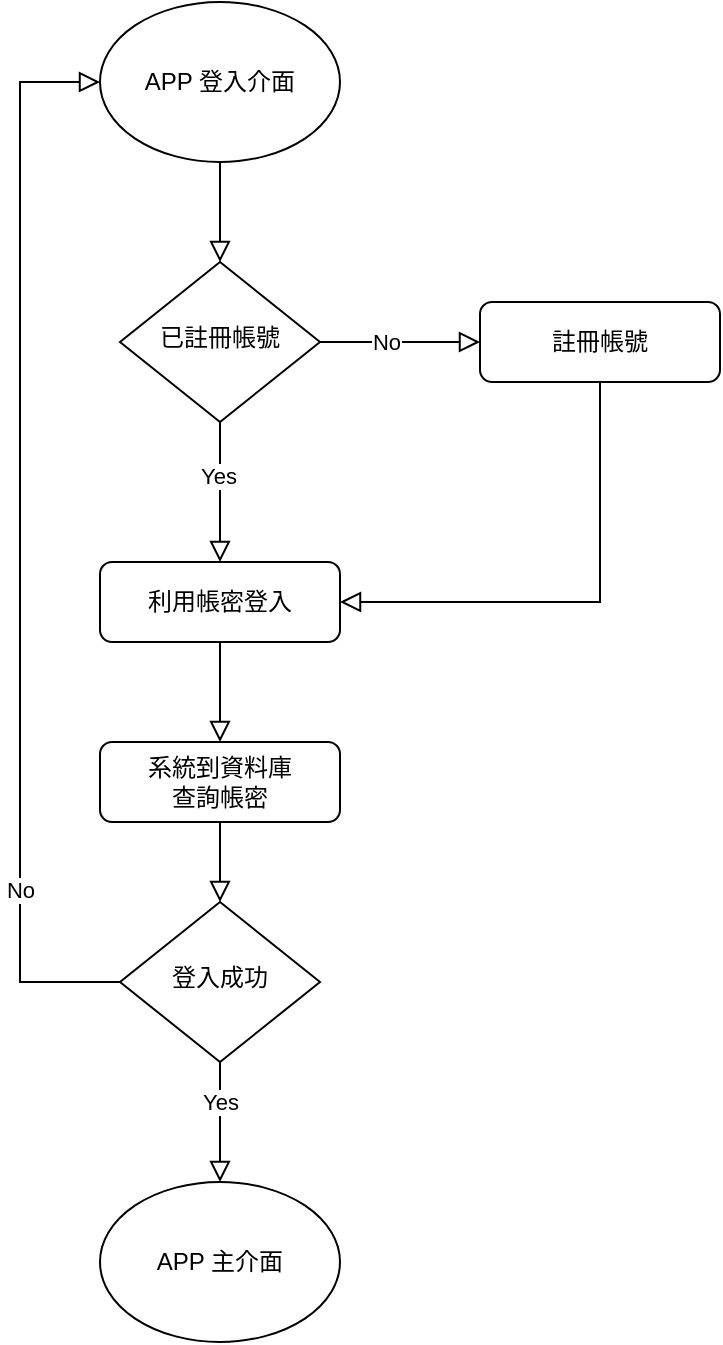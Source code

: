 <mxfile version="24.8.9" pages="3">
  <diagram id="XPpIlw8lg5JHOi58WFMB" name="login">
    <mxGraphModel dx="1216" dy="1694" grid="1" gridSize="10" guides="1" tooltips="1" connect="1" arrows="1" fold="1" page="1" pageScale="1" pageWidth="827" pageHeight="1169" math="0" shadow="0">
      <root>
        <mxCell id="0" />
        <mxCell id="1" parent="0" />
        <mxCell id="LYQqPLtFtZXkC9xDPgXk-2" value="APP 登入介面" style="ellipse;whiteSpace=wrap;html=1;" vertex="1" parent="1">
          <mxGeometry x="160" y="-150" width="120" height="80" as="geometry" />
        </mxCell>
        <mxCell id="LYQqPLtFtZXkC9xDPgXk-3" value="" style="rounded=0;html=1;jettySize=auto;orthogonalLoop=1;fontSize=11;endArrow=block;endFill=0;endSize=8;strokeWidth=1;shadow=0;labelBackgroundColor=none;edgeStyle=orthogonalEdgeStyle;exitX=0.5;exitY=1;exitDx=0;exitDy=0;" edge="1" parent="1" source="LYQqPLtFtZXkC9xDPgXk-2">
          <mxGeometry relative="1" as="geometry">
            <mxPoint x="230" y="30" as="sourcePoint" />
            <mxPoint x="220" y="-20" as="targetPoint" />
          </mxGeometry>
        </mxCell>
        <mxCell id="LYQqPLtFtZXkC9xDPgXk-4" value="註冊&lt;span style=&quot;background-color: initial;&quot;&gt;帳號&lt;/span&gt;" style="rounded=1;whiteSpace=wrap;html=1;fontSize=12;glass=0;strokeWidth=1;shadow=0;" vertex="1" parent="1">
          <mxGeometry x="350" width="120" height="40" as="geometry" />
        </mxCell>
        <mxCell id="pdrR0HUhg7y7RkhaJx-0-1" value="已註冊帳號" style="rhombus;whiteSpace=wrap;html=1;shadow=0;fontFamily=Helvetica;fontSize=12;align=center;strokeWidth=1;spacing=6;spacingTop=-4;" vertex="1" parent="1">
          <mxGeometry x="170" y="-20" width="100" height="80" as="geometry" />
        </mxCell>
        <mxCell id="pdrR0HUhg7y7RkhaJx-0-2" value="利用帳密登入" style="rounded=1;whiteSpace=wrap;html=1;fontSize=12;glass=0;strokeWidth=1;shadow=0;" vertex="1" parent="1">
          <mxGeometry x="160" y="130" width="120" height="40" as="geometry" />
        </mxCell>
        <mxCell id="pdrR0HUhg7y7RkhaJx-0-3" value="登入成功" style="rhombus;whiteSpace=wrap;html=1;shadow=0;fontFamily=Helvetica;fontSize=12;align=center;strokeWidth=1;spacing=6;spacingTop=-4;" vertex="1" parent="1">
          <mxGeometry x="170" y="300" width="100" height="80" as="geometry" />
        </mxCell>
        <mxCell id="pdrR0HUhg7y7RkhaJx-0-4" value="APP 主介面" style="ellipse;whiteSpace=wrap;html=1;" vertex="1" parent="1">
          <mxGeometry x="160" y="440" width="120" height="80" as="geometry" />
        </mxCell>
        <mxCell id="pdrR0HUhg7y7RkhaJx-0-5" value="系統到資料庫&lt;div&gt;查詢帳密&lt;/div&gt;" style="rounded=1;whiteSpace=wrap;html=1;fontSize=12;glass=0;strokeWidth=1;shadow=0;" vertex="1" parent="1">
          <mxGeometry x="160" y="220" width="120" height="40" as="geometry" />
        </mxCell>
        <mxCell id="pdrR0HUhg7y7RkhaJx-0-7" value="" style="rounded=0;html=1;jettySize=auto;orthogonalLoop=1;fontSize=11;endArrow=block;endFill=0;endSize=8;strokeWidth=1;shadow=0;labelBackgroundColor=none;edgeStyle=orthogonalEdgeStyle;exitX=1;exitY=0.5;exitDx=0;exitDy=0;entryX=0;entryY=0.5;entryDx=0;entryDy=0;" edge="1" parent="1" source="pdrR0HUhg7y7RkhaJx-0-1" target="LYQqPLtFtZXkC9xDPgXk-4">
          <mxGeometry relative="1" as="geometry">
            <mxPoint x="240" y="-50" as="sourcePoint" />
            <mxPoint x="240" as="targetPoint" />
          </mxGeometry>
        </mxCell>
        <mxCell id="pdrR0HUhg7y7RkhaJx-0-11" value="No" style="edgeLabel;html=1;align=center;verticalAlign=middle;resizable=0;points=[];" vertex="1" connectable="0" parent="pdrR0HUhg7y7RkhaJx-0-7">
          <mxGeometry x="-0.175" relative="1" as="geometry">
            <mxPoint as="offset" />
          </mxGeometry>
        </mxCell>
        <mxCell id="pdrR0HUhg7y7RkhaJx-0-9" value="" style="rounded=0;html=1;jettySize=auto;orthogonalLoop=1;fontSize=11;endArrow=block;endFill=0;endSize=8;strokeWidth=1;shadow=0;labelBackgroundColor=none;edgeStyle=orthogonalEdgeStyle;exitX=0.5;exitY=1;exitDx=0;exitDy=0;entryX=1;entryY=0.5;entryDx=0;entryDy=0;" edge="1" parent="1" source="LYQqPLtFtZXkC9xDPgXk-4" target="pdrR0HUhg7y7RkhaJx-0-2">
          <mxGeometry relative="1" as="geometry">
            <mxPoint x="280" y="30" as="sourcePoint" />
            <mxPoint x="360" y="30" as="targetPoint" />
          </mxGeometry>
        </mxCell>
        <mxCell id="pdrR0HUhg7y7RkhaJx-0-10" value="" style="rounded=0;html=1;jettySize=auto;orthogonalLoop=1;fontSize=11;endArrow=block;endFill=0;endSize=8;strokeWidth=1;shadow=0;labelBackgroundColor=none;edgeStyle=orthogonalEdgeStyle;exitX=0.5;exitY=1;exitDx=0;exitDy=0;entryX=0.5;entryY=0;entryDx=0;entryDy=0;" edge="1" parent="1" source="pdrR0HUhg7y7RkhaJx-0-1" target="pdrR0HUhg7y7RkhaJx-0-2">
          <mxGeometry relative="1" as="geometry">
            <mxPoint x="290" y="40" as="sourcePoint" />
            <mxPoint x="370" y="40" as="targetPoint" />
          </mxGeometry>
        </mxCell>
        <mxCell id="pdrR0HUhg7y7RkhaJx-0-12" value="Yes" style="edgeLabel;html=1;align=center;verticalAlign=middle;resizable=0;points=[];" vertex="1" connectable="0" parent="pdrR0HUhg7y7RkhaJx-0-10">
          <mxGeometry x="-0.229" y="-1" relative="1" as="geometry">
            <mxPoint as="offset" />
          </mxGeometry>
        </mxCell>
        <mxCell id="pdrR0HUhg7y7RkhaJx-0-13" value="" style="rounded=0;html=1;jettySize=auto;orthogonalLoop=1;fontSize=11;endArrow=block;endFill=0;endSize=8;strokeWidth=1;shadow=0;labelBackgroundColor=none;edgeStyle=orthogonalEdgeStyle;exitX=0.5;exitY=1;exitDx=0;exitDy=0;entryX=0.5;entryY=0;entryDx=0;entryDy=0;" edge="1" parent="1" source="pdrR0HUhg7y7RkhaJx-0-2" target="pdrR0HUhg7y7RkhaJx-0-5">
          <mxGeometry relative="1" as="geometry">
            <mxPoint x="300" y="50" as="sourcePoint" />
            <mxPoint x="380" y="50" as="targetPoint" />
          </mxGeometry>
        </mxCell>
        <mxCell id="pdrR0HUhg7y7RkhaJx-0-14" value="" style="rounded=0;html=1;jettySize=auto;orthogonalLoop=1;fontSize=11;endArrow=block;endFill=0;endSize=8;strokeWidth=1;shadow=0;labelBackgroundColor=none;edgeStyle=orthogonalEdgeStyle;exitX=0.5;exitY=1;exitDx=0;exitDy=0;" edge="1" parent="1" source="pdrR0HUhg7y7RkhaJx-0-5" target="pdrR0HUhg7y7RkhaJx-0-3">
          <mxGeometry relative="1" as="geometry">
            <mxPoint x="310" y="60" as="sourcePoint" />
            <mxPoint x="390" y="60" as="targetPoint" />
          </mxGeometry>
        </mxCell>
        <mxCell id="pdrR0HUhg7y7RkhaJx-0-15" value="" style="rounded=0;html=1;jettySize=auto;orthogonalLoop=1;fontSize=11;endArrow=block;endFill=0;endSize=8;strokeWidth=1;shadow=0;labelBackgroundColor=none;edgeStyle=orthogonalEdgeStyle;exitX=0.5;exitY=1;exitDx=0;exitDy=0;entryX=0.5;entryY=0;entryDx=0;entryDy=0;" edge="1" parent="1" source="pdrR0HUhg7y7RkhaJx-0-3" target="pdrR0HUhg7y7RkhaJx-0-4">
          <mxGeometry relative="1" as="geometry">
            <mxPoint x="320" y="70" as="sourcePoint" />
            <mxPoint x="400" y="70" as="targetPoint" />
          </mxGeometry>
        </mxCell>
        <mxCell id="pdrR0HUhg7y7RkhaJx-0-18" value="Yes" style="edgeLabel;html=1;align=center;verticalAlign=middle;resizable=0;points=[];" vertex="1" connectable="0" parent="pdrR0HUhg7y7RkhaJx-0-15">
          <mxGeometry x="-0.349" y="4" relative="1" as="geometry">
            <mxPoint x="-4" as="offset" />
          </mxGeometry>
        </mxCell>
        <mxCell id="pdrR0HUhg7y7RkhaJx-0-16" value="" style="rounded=0;html=1;jettySize=auto;orthogonalLoop=1;fontSize=11;endArrow=block;endFill=0;endSize=8;strokeWidth=1;shadow=0;labelBackgroundColor=none;edgeStyle=orthogonalEdgeStyle;exitX=0;exitY=0.5;exitDx=0;exitDy=0;entryX=0;entryY=0.5;entryDx=0;entryDy=0;" edge="1" parent="1" source="pdrR0HUhg7y7RkhaJx-0-3" target="LYQqPLtFtZXkC9xDPgXk-2">
          <mxGeometry relative="1" as="geometry">
            <mxPoint x="330" y="80" as="sourcePoint" />
            <mxPoint x="410" y="80" as="targetPoint" />
            <Array as="points">
              <mxPoint x="120" y="340" />
              <mxPoint x="120" y="-110" />
            </Array>
          </mxGeometry>
        </mxCell>
        <mxCell id="pdrR0HUhg7y7RkhaJx-0-17" value="No" style="edgeLabel;html=1;align=center;verticalAlign=middle;resizable=0;points=[];" vertex="1" connectable="0" parent="pdrR0HUhg7y7RkhaJx-0-16">
          <mxGeometry x="-0.643" y="4" relative="1" as="geometry">
            <mxPoint x="4" as="offset" />
          </mxGeometry>
        </mxCell>
      </root>
    </mxGraphModel>
  </diagram>
  <diagram id="C5RBs43oDa-KdzZeNtuy" name="add_device">
    <mxGraphModel dx="1088" dy="1638" grid="1" gridSize="10" guides="1" tooltips="1" connect="1" arrows="1" fold="1" page="1" pageScale="1" pageWidth="827" pageHeight="1169" math="0" shadow="0">
      <root>
        <mxCell id="WIyWlLk6GJQsqaUBKTNV-0" />
        <mxCell id="WIyWlLk6GJQsqaUBKTNV-1" parent="WIyWlLk6GJQsqaUBKTNV-0" />
        <mxCell id="WIyWlLk6GJQsqaUBKTNV-2" value="" style="rounded=0;html=1;jettySize=auto;orthogonalLoop=1;fontSize=11;endArrow=block;endFill=0;endSize=8;strokeWidth=1;shadow=0;labelBackgroundColor=none;edgeStyle=orthogonalEdgeStyle;" parent="WIyWlLk6GJQsqaUBKTNV-1" source="WIyWlLk6GJQsqaUBKTNV-3" target="WIyWlLk6GJQsqaUBKTNV-6" edge="1">
          <mxGeometry relative="1" as="geometry" />
        </mxCell>
        <mxCell id="WIyWlLk6GJQsqaUBKTNV-3" value="系統基於 ping, http&lt;div&gt;掃描裝置&amp;nbsp;&lt;/div&gt;" style="rounded=1;whiteSpace=wrap;html=1;fontSize=12;glass=0;strokeWidth=1;shadow=0;" parent="WIyWlLk6GJQsqaUBKTNV-1" vertex="1">
          <mxGeometry x="160" y="80" width="120" height="40" as="geometry" />
        </mxCell>
        <mxCell id="WIyWlLk6GJQsqaUBKTNV-6" value="掃描到裝置" style="rhombus;whiteSpace=wrap;html=1;shadow=0;fontFamily=Helvetica;fontSize=12;align=center;strokeWidth=1;spacing=6;spacingTop=-4;" parent="WIyWlLk6GJQsqaUBKTNV-1" vertex="1">
          <mxGeometry x="170" y="170" width="100" height="80" as="geometry" />
        </mxCell>
        <mxCell id="WIyWlLk6GJQsqaUBKTNV-11" value="顯示裝置的資訊&lt;div&gt;到 APP&lt;/div&gt;" style="rounded=1;whiteSpace=wrap;html=1;fontSize=12;glass=0;strokeWidth=1;shadow=0;" parent="WIyWlLk6GJQsqaUBKTNV-1" vertex="1">
          <mxGeometry x="160" y="290" width="120" height="40" as="geometry" />
        </mxCell>
        <mxCell id="Ug5KJHDitqqOUSooKvpW-0" value="詢問是否要&lt;div&gt;重新掃描&lt;/div&gt;" style="rhombus;whiteSpace=wrap;html=1;shadow=0;fontFamily=Helvetica;fontSize=12;align=center;strokeWidth=1;spacing=6;spacingTop=-4;" vertex="1" parent="WIyWlLk6GJQsqaUBKTNV-1">
          <mxGeometry x="320" y="170" width="100" height="80" as="geometry" />
        </mxCell>
        <mxCell id="Ug5KJHDitqqOUSooKvpW-1" value="選擇要新增&lt;div&gt;的裝置&lt;/div&gt;" style="rhombus;whiteSpace=wrap;html=1;shadow=0;fontFamily=Helvetica;fontSize=12;align=center;strokeWidth=1;spacing=6;spacingTop=-4;" vertex="1" parent="WIyWlLk6GJQsqaUBKTNV-1">
          <mxGeometry x="170" y="360" width="100" height="80" as="geometry" />
        </mxCell>
        <mxCell id="Ug5KJHDitqqOUSooKvpW-2" value="利用裝置的資訊新增裝置到 HA" style="rounded=1;whiteSpace=wrap;html=1;fontSize=12;glass=0;strokeWidth=1;shadow=0;" vertex="1" parent="WIyWlLk6GJQsqaUBKTNV-1">
          <mxGeometry x="160" y="500" width="120" height="40" as="geometry" />
        </mxCell>
        <mxCell id="Ug5KJHDitqqOUSooKvpW-3" value="點擊查詢&lt;span style=&quot;background-color: initial;&quot;&gt;裝置&lt;/span&gt;&lt;div&gt;&lt;span style=&quot;background-color: initial;&quot;&gt;介面&lt;/span&gt;&lt;/div&gt;" style="rounded=1;whiteSpace=wrap;html=1;fontSize=12;glass=0;strokeWidth=1;shadow=0;" vertex="1" parent="WIyWlLk6GJQsqaUBKTNV-1">
          <mxGeometry x="160" y="-20" width="120" height="40" as="geometry" />
        </mxCell>
        <mxCell id="Ug5KJHDitqqOUSooKvpW-5" value="" style="rounded=0;html=1;jettySize=auto;orthogonalLoop=1;fontSize=11;endArrow=block;endFill=0;endSize=8;strokeWidth=1;shadow=0;labelBackgroundColor=none;edgeStyle=orthogonalEdgeStyle;exitX=0.5;exitY=1;exitDx=0;exitDy=0;" edge="1" parent="WIyWlLk6GJQsqaUBKTNV-1" source="Ug5KJHDitqqOUSooKvpW-3">
          <mxGeometry relative="1" as="geometry">
            <mxPoint x="230" y="130" as="sourcePoint" />
            <mxPoint x="220" y="80" as="targetPoint" />
          </mxGeometry>
        </mxCell>
        <mxCell id="Ug5KJHDitqqOUSooKvpW-7" value="" style="rounded=0;html=1;jettySize=auto;orthogonalLoop=1;fontSize=11;endArrow=block;endFill=0;endSize=8;strokeWidth=1;shadow=0;labelBackgroundColor=none;edgeStyle=orthogonalEdgeStyle;exitX=0.5;exitY=0;exitDx=0;exitDy=0;entryX=1;entryY=0.5;entryDx=0;entryDy=0;" edge="1" parent="WIyWlLk6GJQsqaUBKTNV-1" source="Ug5KJHDitqqOUSooKvpW-0" target="Ug5KJHDitqqOUSooKvpW-3">
          <mxGeometry relative="1" as="geometry">
            <mxPoint x="230" y="130" as="sourcePoint" />
            <mxPoint x="230" y="180" as="targetPoint" />
          </mxGeometry>
        </mxCell>
        <mxCell id="Ug5KJHDitqqOUSooKvpW-8" value="Yes" style="edgeLabel;html=1;align=center;verticalAlign=middle;resizable=0;points=[];" vertex="1" connectable="0" parent="Ug5KJHDitqqOUSooKvpW-7">
          <mxGeometry x="-0.857" relative="1" as="geometry">
            <mxPoint as="offset" />
          </mxGeometry>
        </mxCell>
        <mxCell id="Ug5KJHDitqqOUSooKvpW-9" value="No" style="edgeStyle=orthogonalEdgeStyle;rounded=0;html=1;jettySize=auto;orthogonalLoop=1;fontSize=11;endArrow=block;endFill=0;endSize=8;strokeWidth=1;shadow=0;labelBackgroundColor=none;exitX=1;exitY=0.5;exitDx=0;exitDy=0;entryX=1;entryY=0.5;entryDx=0;entryDy=0;" edge="1" parent="WIyWlLk6GJQsqaUBKTNV-1">
          <mxGeometry y="10" relative="1" as="geometry">
            <mxPoint as="offset" />
            <mxPoint x="271" y="400" as="sourcePoint" />
            <mxPoint x="281" y="310" as="targetPoint" />
            <Array as="points">
              <mxPoint x="310" y="400" />
              <mxPoint x="310" y="310" />
            </Array>
          </mxGeometry>
        </mxCell>
        <mxCell id="Ug5KJHDitqqOUSooKvpW-11" value="" style="rounded=0;html=1;jettySize=auto;orthogonalLoop=1;fontSize=11;endArrow=block;endFill=0;endSize=8;strokeWidth=1;shadow=0;labelBackgroundColor=none;edgeStyle=orthogonalEdgeStyle;entryX=0.5;entryY=0;entryDx=0;entryDy=0;exitX=0.5;exitY=1;exitDx=0;exitDy=0;" edge="1" parent="WIyWlLk6GJQsqaUBKTNV-1" source="WIyWlLk6GJQsqaUBKTNV-11" target="Ug5KJHDitqqOUSooKvpW-1">
          <mxGeometry relative="1" as="geometry">
            <mxPoint x="230" y="130" as="sourcePoint" />
            <mxPoint x="230" y="180" as="targetPoint" />
          </mxGeometry>
        </mxCell>
        <mxCell id="Ug5KJHDitqqOUSooKvpW-12" value="" style="rounded=0;html=1;jettySize=auto;orthogonalLoop=1;fontSize=11;endArrow=block;endFill=0;endSize=8;strokeWidth=1;shadow=0;labelBackgroundColor=none;edgeStyle=orthogonalEdgeStyle;entryX=0.5;entryY=0;entryDx=0;entryDy=0;" edge="1" parent="WIyWlLk6GJQsqaUBKTNV-1" target="Ug5KJHDitqqOUSooKvpW-2">
          <mxGeometry relative="1" as="geometry">
            <mxPoint x="220" y="440" as="sourcePoint" />
            <mxPoint x="240" y="190" as="targetPoint" />
          </mxGeometry>
        </mxCell>
        <mxCell id="Ug5KJHDitqqOUSooKvpW-13" value="Yes" style="edgeLabel;html=1;align=center;verticalAlign=middle;resizable=0;points=[];" vertex="1" connectable="0" parent="Ug5KJHDitqqOUSooKvpW-12">
          <mxGeometry x="-0.26" y="1" relative="1" as="geometry">
            <mxPoint as="offset" />
          </mxGeometry>
        </mxCell>
        <mxCell id="Ug5KJHDitqqOUSooKvpW-14" value="新增成功" style="rhombus;whiteSpace=wrap;html=1;shadow=0;fontFamily=Helvetica;fontSize=12;align=center;strokeWidth=1;spacing=6;spacingTop=-4;" vertex="1" parent="WIyWlLk6GJQsqaUBKTNV-1">
          <mxGeometry x="170" y="580" width="100" height="80" as="geometry" />
        </mxCell>
        <mxCell id="Ug5KJHDitqqOUSooKvpW-17" value="" style="rounded=0;html=1;jettySize=auto;orthogonalLoop=1;fontSize=11;endArrow=block;endFill=0;endSize=8;strokeWidth=1;shadow=0;labelBackgroundColor=none;edgeStyle=orthogonalEdgeStyle;exitX=0.5;exitY=1;exitDx=0;exitDy=0;" edge="1" parent="WIyWlLk6GJQsqaUBKTNV-1" source="Ug5KJHDitqqOUSooKvpW-2" target="Ug5KJHDitqqOUSooKvpW-14">
          <mxGeometry relative="1" as="geometry">
            <mxPoint x="230" y="130" as="sourcePoint" />
            <mxPoint x="230" y="180" as="targetPoint" />
          </mxGeometry>
        </mxCell>
        <mxCell id="Ug5KJHDitqqOUSooKvpW-18" value="No" style="edgeStyle=orthogonalEdgeStyle;rounded=0;html=1;jettySize=auto;orthogonalLoop=1;fontSize=11;endArrow=block;endFill=0;endSize=8;strokeWidth=1;shadow=0;labelBackgroundColor=none;exitX=1;exitY=0.5;exitDx=0;exitDy=0;entryX=0.5;entryY=1;entryDx=0;entryDy=0;" edge="1" parent="WIyWlLk6GJQsqaUBKTNV-1" source="Ug5KJHDitqqOUSooKvpW-14" target="Ug5KJHDitqqOUSooKvpW-0">
          <mxGeometry y="10" relative="1" as="geometry">
            <mxPoint as="offset" />
            <mxPoint x="281" y="410" as="sourcePoint" />
            <mxPoint x="291" y="320" as="targetPoint" />
            <Array as="points">
              <mxPoint x="370" y="620" />
            </Array>
          </mxGeometry>
        </mxCell>
        <mxCell id="Ug5KJHDitqqOUSooKvpW-19" value="" style="rounded=0;html=1;jettySize=auto;orthogonalLoop=1;fontSize=11;endArrow=block;endFill=0;endSize=8;strokeWidth=1;shadow=0;labelBackgroundColor=none;edgeStyle=orthogonalEdgeStyle;entryX=0;entryY=0.5;entryDx=0;entryDy=0;exitX=1;exitY=0.5;exitDx=0;exitDy=0;" edge="1" parent="WIyWlLk6GJQsqaUBKTNV-1" source="WIyWlLk6GJQsqaUBKTNV-6" target="Ug5KJHDitqqOUSooKvpW-0">
          <mxGeometry relative="1" as="geometry">
            <mxPoint x="230" y="130" as="sourcePoint" />
            <mxPoint x="230" y="180" as="targetPoint" />
          </mxGeometry>
        </mxCell>
        <mxCell id="Ug5KJHDitqqOUSooKvpW-20" value="No" style="edgeLabel;html=1;align=center;verticalAlign=middle;resizable=0;points=[];" vertex="1" connectable="0" parent="Ug5KJHDitqqOUSooKvpW-19">
          <mxGeometry x="-0.411" relative="1" as="geometry">
            <mxPoint as="offset" />
          </mxGeometry>
        </mxCell>
        <mxCell id="Ug5KJHDitqqOUSooKvpW-21" value="" style="rounded=0;html=1;jettySize=auto;orthogonalLoop=1;fontSize=11;endArrow=block;endFill=0;endSize=8;strokeWidth=1;shadow=0;labelBackgroundColor=none;edgeStyle=orthogonalEdgeStyle;entryX=0.5;entryY=0;entryDx=0;entryDy=0;" edge="1" parent="WIyWlLk6GJQsqaUBKTNV-1" target="WIyWlLk6GJQsqaUBKTNV-11">
          <mxGeometry relative="1" as="geometry">
            <mxPoint x="220" y="250" as="sourcePoint" />
            <mxPoint x="240" y="190" as="targetPoint" />
          </mxGeometry>
        </mxCell>
        <mxCell id="Ug5KJHDitqqOUSooKvpW-22" value="Yes" style="edgeLabel;html=1;align=center;verticalAlign=middle;resizable=0;points=[];" vertex="1" connectable="0" parent="Ug5KJHDitqqOUSooKvpW-21">
          <mxGeometry x="-0.237" relative="1" as="geometry">
            <mxPoint as="offset" />
          </mxGeometry>
        </mxCell>
        <mxCell id="Ug5KJHDitqqOUSooKvpW-25" value="APP 主介面" style="ellipse;whiteSpace=wrap;html=1;" vertex="1" parent="WIyWlLk6GJQsqaUBKTNV-1">
          <mxGeometry x="160" y="-150" width="120" height="80" as="geometry" />
        </mxCell>
        <mxCell id="Ug5KJHDitqqOUSooKvpW-27" value="" style="rounded=0;html=1;jettySize=auto;orthogonalLoop=1;fontSize=11;endArrow=block;endFill=0;endSize=8;strokeWidth=1;shadow=0;labelBackgroundColor=none;edgeStyle=orthogonalEdgeStyle;exitX=0.5;exitY=1;exitDx=0;exitDy=0;" edge="1" parent="WIyWlLk6GJQsqaUBKTNV-1" source="Ug5KJHDitqqOUSooKvpW-25">
          <mxGeometry relative="1" as="geometry">
            <mxPoint x="230" y="30" as="sourcePoint" />
            <mxPoint x="220" y="-20" as="targetPoint" />
          </mxGeometry>
        </mxCell>
        <mxCell id="Ug5KJHDitqqOUSooKvpW-28" value="" style="rounded=0;html=1;jettySize=auto;orthogonalLoop=1;fontSize=11;endArrow=block;endFill=0;endSize=8;strokeWidth=1;shadow=0;labelBackgroundColor=none;edgeStyle=orthogonalEdgeStyle;exitX=1;exitY=0.5;exitDx=0;exitDy=0;entryX=1;entryY=0.5;entryDx=0;entryDy=0;" edge="1" parent="WIyWlLk6GJQsqaUBKTNV-1" source="Ug5KJHDitqqOUSooKvpW-0" target="Ug5KJHDitqqOUSooKvpW-25">
          <mxGeometry relative="1" as="geometry">
            <mxPoint x="240" y="40" as="sourcePoint" />
            <mxPoint x="240" y="100" as="targetPoint" />
          </mxGeometry>
        </mxCell>
        <mxCell id="Ug5KJHDitqqOUSooKvpW-29" value="No" style="edgeLabel;html=1;align=center;verticalAlign=middle;resizable=0;points=[];" vertex="1" connectable="0" parent="Ug5KJHDitqqOUSooKvpW-28">
          <mxGeometry x="-0.69" relative="1" as="geometry">
            <mxPoint x="1" as="offset" />
          </mxGeometry>
        </mxCell>
        <mxCell id="mG5TzLRZrDMBTHTm7B5a-1" value="APP 裝置查詢介面" style="ellipse;whiteSpace=wrap;html=1;" vertex="1" parent="WIyWlLk6GJQsqaUBKTNV-1">
          <mxGeometry x="160" y="700" width="120" height="80" as="geometry" />
        </mxCell>
        <mxCell id="mG5TzLRZrDMBTHTm7B5a-2" value="" style="rounded=0;html=1;jettySize=auto;orthogonalLoop=1;fontSize=11;endArrow=block;endFill=0;endSize=8;strokeWidth=1;shadow=0;labelBackgroundColor=none;edgeStyle=orthogonalEdgeStyle;entryX=0.5;entryY=0;entryDx=0;entryDy=0;" edge="1" parent="WIyWlLk6GJQsqaUBKTNV-1" target="mG5TzLRZrDMBTHTm7B5a-1">
          <mxGeometry relative="1" as="geometry">
            <mxPoint x="220" y="660" as="sourcePoint" />
            <mxPoint x="230" y="590" as="targetPoint" />
          </mxGeometry>
        </mxCell>
        <mxCell id="mG5TzLRZrDMBTHTm7B5a-3" value="Yes" style="edgeLabel;html=1;align=center;verticalAlign=middle;resizable=0;points=[];" vertex="1" connectable="0" parent="mG5TzLRZrDMBTHTm7B5a-2">
          <mxGeometry x="-0.306" y="-2" relative="1" as="geometry">
            <mxPoint as="offset" />
          </mxGeometry>
        </mxCell>
      </root>
    </mxGraphModel>
  </diagram>
  <diagram id="eaX5d39r48CGlhzFPved" name="smart_assistant">
    <mxGraphModel dx="1034" dy="446" grid="1" gridSize="10" guides="1" tooltips="1" connect="1" arrows="1" fold="1" page="1" pageScale="1" pageWidth="827" pageHeight="1169" math="0" shadow="0">
      <root>
        <mxCell id="0" />
        <mxCell id="1" parent="0" />
      </root>
    </mxGraphModel>
  </diagram>
</mxfile>
